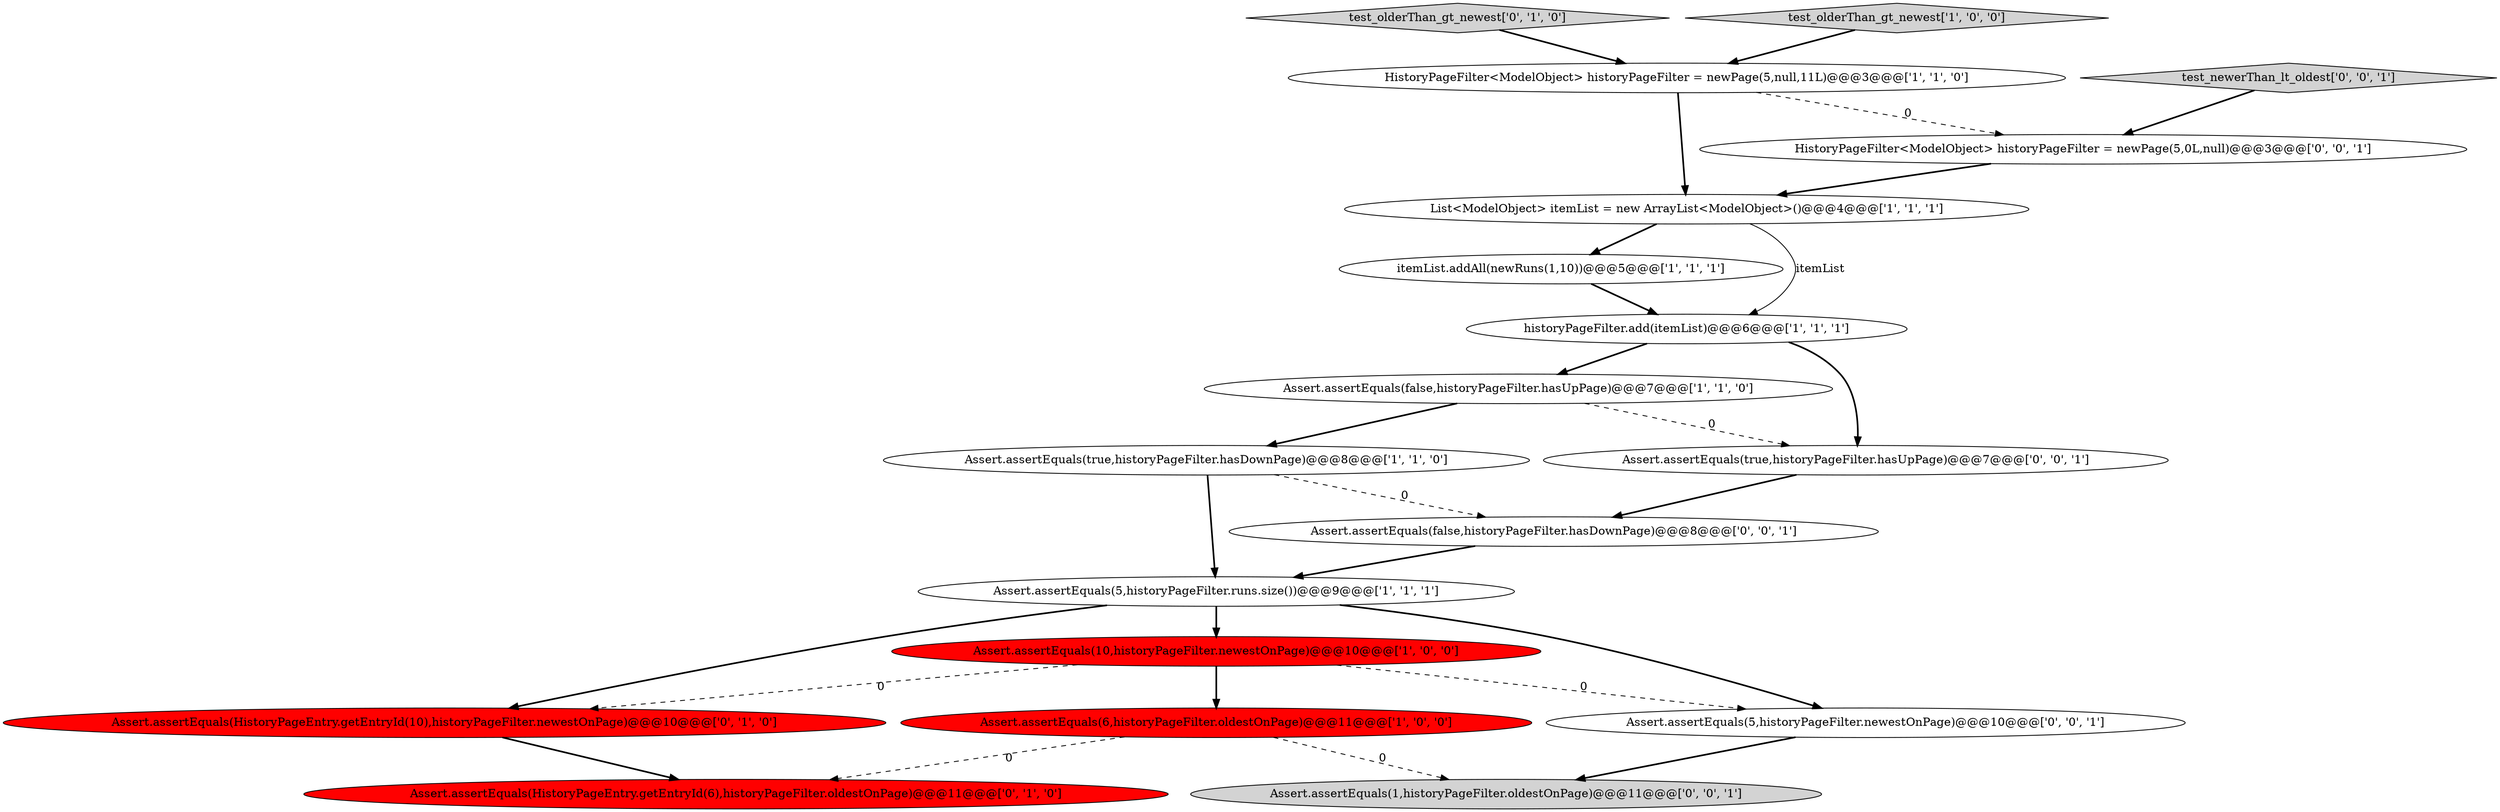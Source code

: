 digraph {
9 [style = filled, label = "itemList.addAll(newRuns(1,10))@@@5@@@['1', '1', '1']", fillcolor = white, shape = ellipse image = "AAA0AAABBB1BBB"];
15 [style = filled, label = "Assert.assertEquals(1,historyPageFilter.oldestOnPage)@@@11@@@['0', '0', '1']", fillcolor = lightgray, shape = ellipse image = "AAA0AAABBB3BBB"];
8 [style = filled, label = "historyPageFilter.add(itemList)@@@6@@@['1', '1', '1']", fillcolor = white, shape = ellipse image = "AAA0AAABBB1BBB"];
18 [style = filled, label = "Assert.assertEquals(true,historyPageFilter.hasUpPage)@@@7@@@['0', '0', '1']", fillcolor = white, shape = ellipse image = "AAA0AAABBB3BBB"];
6 [style = filled, label = "Assert.assertEquals(true,historyPageFilter.hasDownPage)@@@8@@@['1', '1', '0']", fillcolor = white, shape = ellipse image = "AAA0AAABBB1BBB"];
4 [style = filled, label = "HistoryPageFilter<ModelObject> historyPageFilter = newPage(5,null,11L)@@@3@@@['1', '1', '0']", fillcolor = white, shape = ellipse image = "AAA0AAABBB1BBB"];
2 [style = filled, label = "Assert.assertEquals(false,historyPageFilter.hasUpPage)@@@7@@@['1', '1', '0']", fillcolor = white, shape = ellipse image = "AAA0AAABBB1BBB"];
10 [style = filled, label = "Assert.assertEquals(HistoryPageEntry.getEntryId(6),historyPageFilter.oldestOnPage)@@@11@@@['0', '1', '0']", fillcolor = red, shape = ellipse image = "AAA1AAABBB2BBB"];
12 [style = filled, label = "test_olderThan_gt_newest['0', '1', '0']", fillcolor = lightgray, shape = diamond image = "AAA0AAABBB2BBB"];
1 [style = filled, label = "Assert.assertEquals(6,historyPageFilter.oldestOnPage)@@@11@@@['1', '0', '0']", fillcolor = red, shape = ellipse image = "AAA1AAABBB1BBB"];
16 [style = filled, label = "test_newerThan_lt_oldest['0', '0', '1']", fillcolor = lightgray, shape = diamond image = "AAA0AAABBB3BBB"];
3 [style = filled, label = "Assert.assertEquals(10,historyPageFilter.newestOnPage)@@@10@@@['1', '0', '0']", fillcolor = red, shape = ellipse image = "AAA1AAABBB1BBB"];
0 [style = filled, label = "Assert.assertEquals(5,historyPageFilter.runs.size())@@@9@@@['1', '1', '1']", fillcolor = white, shape = ellipse image = "AAA0AAABBB1BBB"];
7 [style = filled, label = "List<ModelObject> itemList = new ArrayList<ModelObject>()@@@4@@@['1', '1', '1']", fillcolor = white, shape = ellipse image = "AAA0AAABBB1BBB"];
17 [style = filled, label = "Assert.assertEquals(5,historyPageFilter.newestOnPage)@@@10@@@['0', '0', '1']", fillcolor = white, shape = ellipse image = "AAA0AAABBB3BBB"];
5 [style = filled, label = "test_olderThan_gt_newest['1', '0', '0']", fillcolor = lightgray, shape = diamond image = "AAA0AAABBB1BBB"];
14 [style = filled, label = "Assert.assertEquals(false,historyPageFilter.hasDownPage)@@@8@@@['0', '0', '1']", fillcolor = white, shape = ellipse image = "AAA0AAABBB3BBB"];
11 [style = filled, label = "Assert.assertEquals(HistoryPageEntry.getEntryId(10),historyPageFilter.newestOnPage)@@@10@@@['0', '1', '0']", fillcolor = red, shape = ellipse image = "AAA1AAABBB2BBB"];
13 [style = filled, label = "HistoryPageFilter<ModelObject> historyPageFilter = newPage(5,0L,null)@@@3@@@['0', '0', '1']", fillcolor = white, shape = ellipse image = "AAA0AAABBB3BBB"];
0->3 [style = bold, label=""];
16->13 [style = bold, label=""];
3->17 [style = dashed, label="0"];
3->1 [style = bold, label=""];
2->6 [style = bold, label=""];
8->18 [style = bold, label=""];
0->17 [style = bold, label=""];
1->15 [style = dashed, label="0"];
0->11 [style = bold, label=""];
7->8 [style = solid, label="itemList"];
6->0 [style = bold, label=""];
1->10 [style = dashed, label="0"];
6->14 [style = dashed, label="0"];
9->8 [style = bold, label=""];
4->7 [style = bold, label=""];
7->9 [style = bold, label=""];
14->0 [style = bold, label=""];
8->2 [style = bold, label=""];
12->4 [style = bold, label=""];
11->10 [style = bold, label=""];
13->7 [style = bold, label=""];
5->4 [style = bold, label=""];
17->15 [style = bold, label=""];
2->18 [style = dashed, label="0"];
4->13 [style = dashed, label="0"];
18->14 [style = bold, label=""];
3->11 [style = dashed, label="0"];
}

